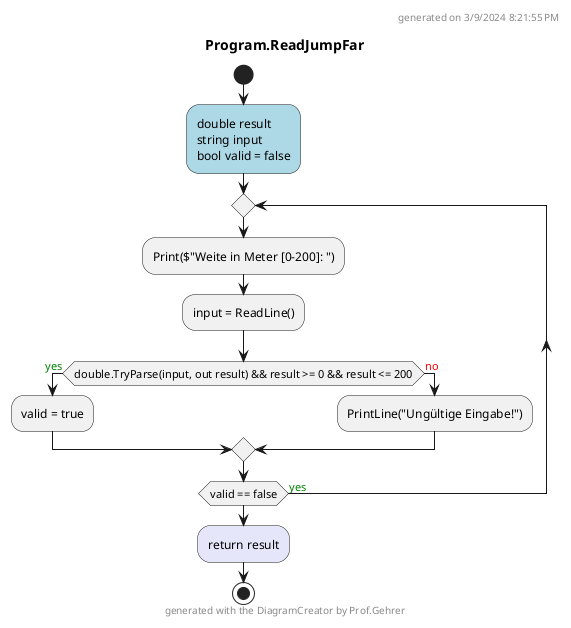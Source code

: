 @startuml Program.ReadJumpFar
header
generated on 3/9/2024 8:21:55 PM
end header
title Program.ReadJumpFar
start
#LightBlue:double result
string input
bool valid = false;
repeat
    :Print($"Weite in Meter [0-200]: ");
    :input = ReadLine();
    if (double.TryParse(input, out result) && result >= 0 && result <= 200) then (<color:green>yes)
        :valid = true;
      else (<color:red>no)
          :PrintLine("Ungültige Eingabe!");
    endif
repeat while (valid == false) is (<color:green>yes)
#Lavender:return result;
footer
generated with the DiagramCreator by Prof.Gehrer
end footer
stop
@enduml
